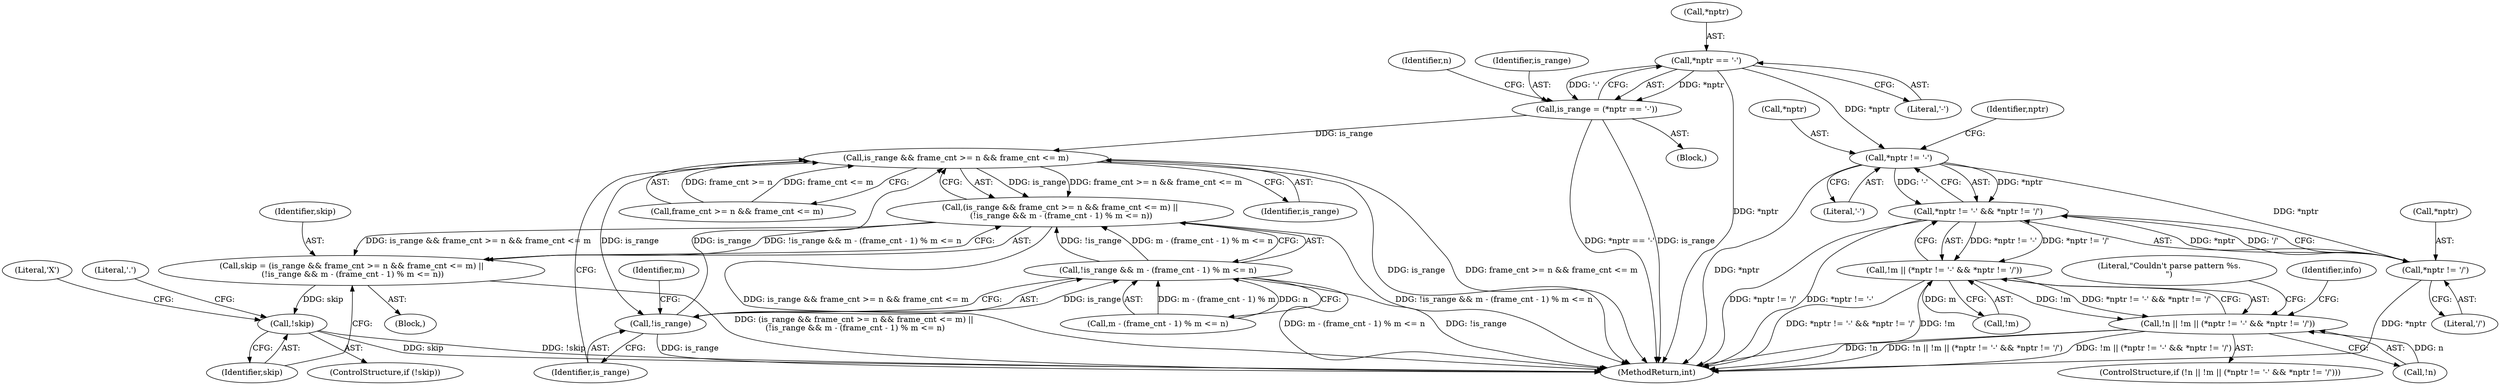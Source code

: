 digraph "0_Android_5a9753fca56f0eeb9f61e342b2fccffc364f9426_1@pointer" {
"1000199" [label="(Call,*nptr == '-')"];
"1000197" [label="(Call,is_range = (*nptr == '-'))"];
"1000297" [label="(Call,is_range && frame_cnt >= n && frame_cnt <= m)"];
"1000296" [label="(Call,(is_range && frame_cnt >= n && frame_cnt <= m) ||\n (!is_range && m - (frame_cnt - 1) % m <= n))"];
"1000294" [label="(Call,skip = (is_range && frame_cnt >= n && frame_cnt <= m) ||\n (!is_range && m - (frame_cnt - 1) % m <= n))"];
"1000319" [label="(Call,!skip)"];
"1000307" [label="(Call,!is_range)"];
"1000306" [label="(Call,!is_range && m - (frame_cnt - 1) % m <= n)"];
"1000211" [label="(Call,*nptr != '-')"];
"1000210" [label="(Call,*nptr != '-' && *nptr != '/')"];
"1000207" [label="(Call,!m || (*nptr != '-' && *nptr != '/'))"];
"1000204" [label="(Call,!n || !m || (*nptr != '-' && *nptr != '/'))"];
"1000215" [label="(Call,*nptr != '/')"];
"1000306" [label="(Call,!is_range && m - (frame_cnt - 1) % m <= n)"];
"1000214" [label="(Literal,'-')"];
"1000199" [label="(Call,*nptr == '-')"];
"1000341" [label="(Literal,'X')"];
"1000218" [label="(Literal,'/')"];
"1000217" [label="(Identifier,nptr)"];
"1000297" [label="(Call,is_range && frame_cnt >= n && frame_cnt <= m)"];
"1000211" [label="(Call,*nptr != '-')"];
"1000200" [label="(Call,*nptr)"];
"1000311" [label="(Identifier,m)"];
"1000207" [label="(Call,!m || (*nptr != '-' && *nptr != '/'))"];
"1000323" [label="(Literal,'.')"];
"1000202" [label="(Literal,'-')"];
"1000295" [label="(Identifier,skip)"];
"1000216" [label="(Call,*nptr)"];
"1000294" [label="(Call,skip = (is_range && frame_cnt >= n && frame_cnt <= m) ||\n (!is_range && m - (frame_cnt - 1) % m <= n))"];
"1000208" [label="(Call,!m)"];
"1000298" [label="(Identifier,is_range)"];
"1000307" [label="(Call,!is_range)"];
"1000320" [label="(Identifier,skip)"];
"1000212" [label="(Call,*nptr)"];
"1000203" [label="(ControlStructure,if (!n || !m || (*nptr != '-' && *nptr != '/')))"];
"1000103" [label="(Block,)"];
"1000210" [label="(Call,*nptr != '-' && *nptr != '/')"];
"1000296" [label="(Call,(is_range && frame_cnt >= n && frame_cnt <= m) ||\n (!is_range && m - (frame_cnt - 1) % m <= n))"];
"1000206" [label="(Identifier,n)"];
"1000220" [label="(Literal,\"Couldn't parse pattern %s.\n\")"];
"1000215" [label="(Call,*nptr != '/')"];
"1000308" [label="(Identifier,is_range)"];
"1000198" [label="(Identifier,is_range)"];
"1000373" [label="(MethodReturn,int)"];
"1000299" [label="(Call,frame_cnt >= n && frame_cnt <= m)"];
"1000318" [label="(ControlStructure,if (!skip))"];
"1000319" [label="(Call,!skip)"];
"1000225" [label="(Identifier,info)"];
"1000204" [label="(Call,!n || !m || (*nptr != '-' && *nptr != '/'))"];
"1000205" [label="(Call,!n)"];
"1000257" [label="(Block,)"];
"1000197" [label="(Call,is_range = (*nptr == '-'))"];
"1000309" [label="(Call,m - (frame_cnt - 1) % m <= n)"];
"1000199" -> "1000197"  [label="AST: "];
"1000199" -> "1000202"  [label="CFG: "];
"1000200" -> "1000199"  [label="AST: "];
"1000202" -> "1000199"  [label="AST: "];
"1000197" -> "1000199"  [label="CFG: "];
"1000199" -> "1000373"  [label="DDG: *nptr"];
"1000199" -> "1000197"  [label="DDG: *nptr"];
"1000199" -> "1000197"  [label="DDG: '-'"];
"1000199" -> "1000211"  [label="DDG: *nptr"];
"1000197" -> "1000103"  [label="AST: "];
"1000198" -> "1000197"  [label="AST: "];
"1000206" -> "1000197"  [label="CFG: "];
"1000197" -> "1000373"  [label="DDG: *nptr == '-'"];
"1000197" -> "1000373"  [label="DDG: is_range"];
"1000197" -> "1000297"  [label="DDG: is_range"];
"1000297" -> "1000296"  [label="AST: "];
"1000297" -> "1000298"  [label="CFG: "];
"1000297" -> "1000299"  [label="CFG: "];
"1000298" -> "1000297"  [label="AST: "];
"1000299" -> "1000297"  [label="AST: "];
"1000308" -> "1000297"  [label="CFG: "];
"1000296" -> "1000297"  [label="CFG: "];
"1000297" -> "1000373"  [label="DDG: is_range"];
"1000297" -> "1000373"  [label="DDG: frame_cnt >= n && frame_cnt <= m"];
"1000297" -> "1000296"  [label="DDG: is_range"];
"1000297" -> "1000296"  [label="DDG: frame_cnt >= n && frame_cnt <= m"];
"1000307" -> "1000297"  [label="DDG: is_range"];
"1000299" -> "1000297"  [label="DDG: frame_cnt >= n"];
"1000299" -> "1000297"  [label="DDG: frame_cnt <= m"];
"1000297" -> "1000307"  [label="DDG: is_range"];
"1000296" -> "1000294"  [label="AST: "];
"1000296" -> "1000306"  [label="CFG: "];
"1000306" -> "1000296"  [label="AST: "];
"1000294" -> "1000296"  [label="CFG: "];
"1000296" -> "1000373"  [label="DDG: !is_range && m - (frame_cnt - 1) % m <= n"];
"1000296" -> "1000373"  [label="DDG: is_range && frame_cnt >= n && frame_cnt <= m"];
"1000296" -> "1000294"  [label="DDG: is_range && frame_cnt >= n && frame_cnt <= m"];
"1000296" -> "1000294"  [label="DDG: !is_range && m - (frame_cnt - 1) % m <= n"];
"1000306" -> "1000296"  [label="DDG: !is_range"];
"1000306" -> "1000296"  [label="DDG: m - (frame_cnt - 1) % m <= n"];
"1000294" -> "1000257"  [label="AST: "];
"1000295" -> "1000294"  [label="AST: "];
"1000320" -> "1000294"  [label="CFG: "];
"1000294" -> "1000373"  [label="DDG: (is_range && frame_cnt >= n && frame_cnt <= m) ||\n (!is_range && m - (frame_cnt - 1) % m <= n)"];
"1000294" -> "1000319"  [label="DDG: skip"];
"1000319" -> "1000318"  [label="AST: "];
"1000319" -> "1000320"  [label="CFG: "];
"1000320" -> "1000319"  [label="AST: "];
"1000323" -> "1000319"  [label="CFG: "];
"1000341" -> "1000319"  [label="CFG: "];
"1000319" -> "1000373"  [label="DDG: !skip"];
"1000319" -> "1000373"  [label="DDG: skip"];
"1000307" -> "1000306"  [label="AST: "];
"1000307" -> "1000308"  [label="CFG: "];
"1000308" -> "1000307"  [label="AST: "];
"1000311" -> "1000307"  [label="CFG: "];
"1000306" -> "1000307"  [label="CFG: "];
"1000307" -> "1000373"  [label="DDG: is_range"];
"1000307" -> "1000306"  [label="DDG: is_range"];
"1000306" -> "1000309"  [label="CFG: "];
"1000309" -> "1000306"  [label="AST: "];
"1000306" -> "1000373"  [label="DDG: m - (frame_cnt - 1) % m <= n"];
"1000306" -> "1000373"  [label="DDG: !is_range"];
"1000309" -> "1000306"  [label="DDG: m - (frame_cnt - 1) % m"];
"1000309" -> "1000306"  [label="DDG: n"];
"1000211" -> "1000210"  [label="AST: "];
"1000211" -> "1000214"  [label="CFG: "];
"1000212" -> "1000211"  [label="AST: "];
"1000214" -> "1000211"  [label="AST: "];
"1000217" -> "1000211"  [label="CFG: "];
"1000210" -> "1000211"  [label="CFG: "];
"1000211" -> "1000373"  [label="DDG: *nptr"];
"1000211" -> "1000210"  [label="DDG: *nptr"];
"1000211" -> "1000210"  [label="DDG: '-'"];
"1000211" -> "1000215"  [label="DDG: *nptr"];
"1000210" -> "1000207"  [label="AST: "];
"1000210" -> "1000215"  [label="CFG: "];
"1000215" -> "1000210"  [label="AST: "];
"1000207" -> "1000210"  [label="CFG: "];
"1000210" -> "1000373"  [label="DDG: *nptr != '-'"];
"1000210" -> "1000373"  [label="DDG: *nptr != '/'"];
"1000210" -> "1000207"  [label="DDG: *nptr != '-'"];
"1000210" -> "1000207"  [label="DDG: *nptr != '/'"];
"1000215" -> "1000210"  [label="DDG: *nptr"];
"1000215" -> "1000210"  [label="DDG: '/'"];
"1000207" -> "1000204"  [label="AST: "];
"1000207" -> "1000208"  [label="CFG: "];
"1000208" -> "1000207"  [label="AST: "];
"1000204" -> "1000207"  [label="CFG: "];
"1000207" -> "1000373"  [label="DDG: *nptr != '-' && *nptr != '/'"];
"1000207" -> "1000373"  [label="DDG: !m"];
"1000207" -> "1000204"  [label="DDG: !m"];
"1000207" -> "1000204"  [label="DDG: *nptr != '-' && *nptr != '/'"];
"1000208" -> "1000207"  [label="DDG: m"];
"1000204" -> "1000203"  [label="AST: "];
"1000204" -> "1000205"  [label="CFG: "];
"1000205" -> "1000204"  [label="AST: "];
"1000220" -> "1000204"  [label="CFG: "];
"1000225" -> "1000204"  [label="CFG: "];
"1000204" -> "1000373"  [label="DDG: !m || (*nptr != '-' && *nptr != '/')"];
"1000204" -> "1000373"  [label="DDG: !n"];
"1000204" -> "1000373"  [label="DDG: !n || !m || (*nptr != '-' && *nptr != '/')"];
"1000205" -> "1000204"  [label="DDG: n"];
"1000215" -> "1000218"  [label="CFG: "];
"1000216" -> "1000215"  [label="AST: "];
"1000218" -> "1000215"  [label="AST: "];
"1000215" -> "1000373"  [label="DDG: *nptr"];
}

